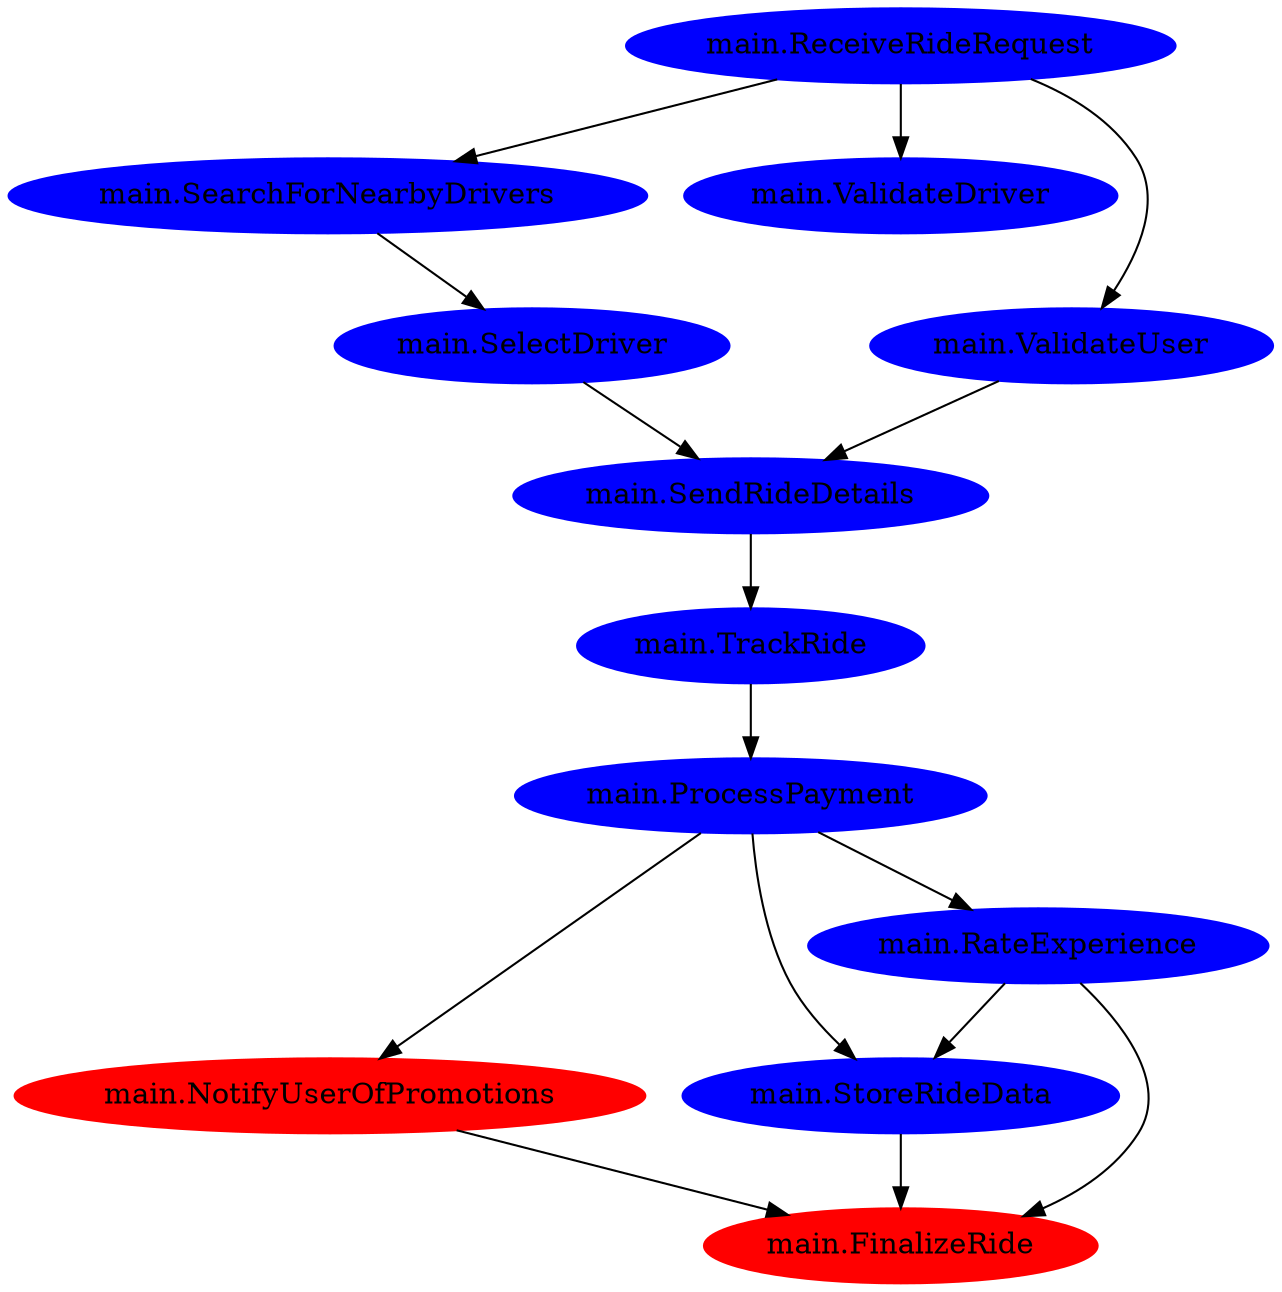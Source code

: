 digraph G {
    node11 [label="main.FinalizeRide", color=red, style=filled];
    node10 [label="main.NotifyUserOfPromotions", color=red, style=filled];
    node9 [label="main.StoreRideData", color=blue, style=filled];
    node8 [label="main.RateExperience", color=blue, style=filled];
    node7 [label="main.ProcessPayment", color=blue, style=filled];
    node6 [label="main.TrackRide", color=blue, style=filled];
    node5 [label="main.SendRideDetails", color=blue, style=filled];
    node4 [label="main.SelectDriver", color=blue, style=filled];
    node3 [label="main.SearchForNearbyDrivers", color=blue, style=filled];
    node2 [label="main.ValidateDriver", color=blue, style=filled];
    node1 [label="main.ValidateUser", color=blue, style=filled];
    node0 [label="main.ReceiveRideRequest", color=blue, style=filled];
    node9 -> node11;
    node8 -> node11;
    node10 -> node11;
    node7 -> node10;
    node8 -> node9;
    node7 -> node9;
    node7 -> node8;
    node6 -> node7;
    node5 -> node6;
    node1 -> node5;
    node4 -> node5;
    node3 -> node4;
    node0 -> node3;
    node0 -> node2;
    node0 -> node1;
}
